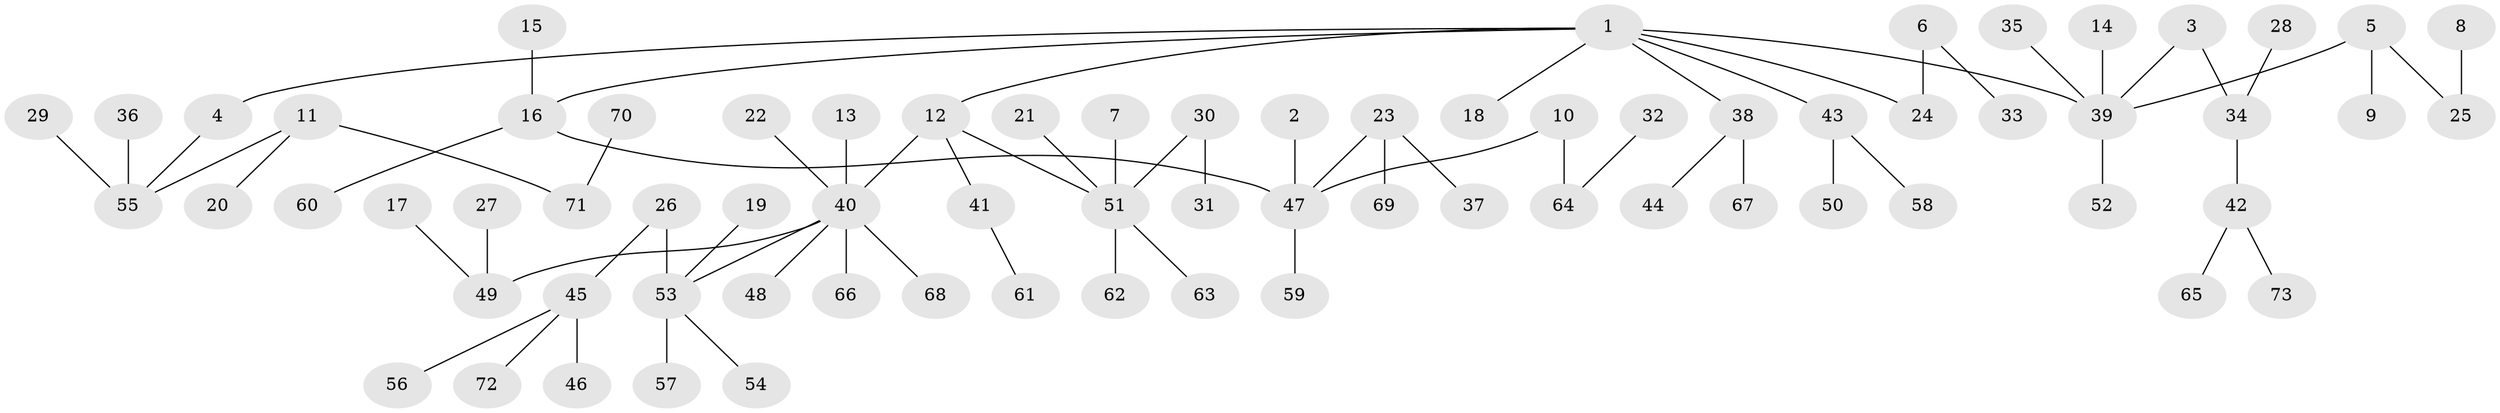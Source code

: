 // original degree distribution, {4: 0.0684931506849315, 5: 0.0273972602739726, 3: 0.1232876712328767, 6: 0.00684931506849315, 7: 0.02054794520547945, 2: 0.2671232876712329, 1: 0.4863013698630137}
// Generated by graph-tools (version 1.1) at 2025/50/03/09/25 03:50:15]
// undirected, 73 vertices, 72 edges
graph export_dot {
graph [start="1"]
  node [color=gray90,style=filled];
  1;
  2;
  3;
  4;
  5;
  6;
  7;
  8;
  9;
  10;
  11;
  12;
  13;
  14;
  15;
  16;
  17;
  18;
  19;
  20;
  21;
  22;
  23;
  24;
  25;
  26;
  27;
  28;
  29;
  30;
  31;
  32;
  33;
  34;
  35;
  36;
  37;
  38;
  39;
  40;
  41;
  42;
  43;
  44;
  45;
  46;
  47;
  48;
  49;
  50;
  51;
  52;
  53;
  54;
  55;
  56;
  57;
  58;
  59;
  60;
  61;
  62;
  63;
  64;
  65;
  66;
  67;
  68;
  69;
  70;
  71;
  72;
  73;
  1 -- 4 [weight=1.0];
  1 -- 12 [weight=1.0];
  1 -- 16 [weight=1.0];
  1 -- 18 [weight=1.0];
  1 -- 24 [weight=1.0];
  1 -- 38 [weight=1.0];
  1 -- 39 [weight=1.0];
  1 -- 43 [weight=1.0];
  2 -- 47 [weight=1.0];
  3 -- 34 [weight=1.0];
  3 -- 39 [weight=1.0];
  4 -- 55 [weight=1.0];
  5 -- 9 [weight=1.0];
  5 -- 25 [weight=1.0];
  5 -- 39 [weight=1.0];
  6 -- 24 [weight=1.0];
  6 -- 33 [weight=1.0];
  7 -- 51 [weight=1.0];
  8 -- 25 [weight=1.0];
  10 -- 47 [weight=1.0];
  10 -- 64 [weight=1.0];
  11 -- 20 [weight=1.0];
  11 -- 55 [weight=1.0];
  11 -- 71 [weight=1.0];
  12 -- 40 [weight=1.0];
  12 -- 41 [weight=1.0];
  12 -- 51 [weight=1.0];
  13 -- 40 [weight=1.0];
  14 -- 39 [weight=1.0];
  15 -- 16 [weight=1.0];
  16 -- 47 [weight=1.0];
  16 -- 60 [weight=1.0];
  17 -- 49 [weight=1.0];
  19 -- 53 [weight=1.0];
  21 -- 51 [weight=1.0];
  22 -- 40 [weight=1.0];
  23 -- 37 [weight=1.0];
  23 -- 47 [weight=1.0];
  23 -- 69 [weight=1.0];
  26 -- 45 [weight=1.0];
  26 -- 53 [weight=1.0];
  27 -- 49 [weight=1.0];
  28 -- 34 [weight=1.0];
  29 -- 55 [weight=1.0];
  30 -- 31 [weight=1.0];
  30 -- 51 [weight=1.0];
  32 -- 64 [weight=1.0];
  34 -- 42 [weight=1.0];
  35 -- 39 [weight=1.0];
  36 -- 55 [weight=1.0];
  38 -- 44 [weight=1.0];
  38 -- 67 [weight=1.0];
  39 -- 52 [weight=1.0];
  40 -- 48 [weight=1.0];
  40 -- 49 [weight=1.0];
  40 -- 53 [weight=1.0];
  40 -- 66 [weight=1.0];
  40 -- 68 [weight=1.0];
  41 -- 61 [weight=1.0];
  42 -- 65 [weight=1.0];
  42 -- 73 [weight=1.0];
  43 -- 50 [weight=1.0];
  43 -- 58 [weight=1.0];
  45 -- 46 [weight=1.0];
  45 -- 56 [weight=1.0];
  45 -- 72 [weight=1.0];
  47 -- 59 [weight=1.0];
  51 -- 62 [weight=1.0];
  51 -- 63 [weight=1.0];
  53 -- 54 [weight=1.0];
  53 -- 57 [weight=1.0];
  70 -- 71 [weight=1.0];
}
